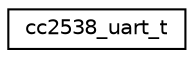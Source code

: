 digraph "Graphical Class Hierarchy"
{
 // LATEX_PDF_SIZE
  edge [fontname="Helvetica",fontsize="10",labelfontname="Helvetica",labelfontsize="10"];
  node [fontname="Helvetica",fontsize="10",shape=record];
  rankdir="LR";
  Node0 [label="cc2538_uart_t",height=0.2,width=0.4,color="black", fillcolor="white", style="filled",URL="$structcc2538__uart__t.html",tooltip="UART component registers."];
}
